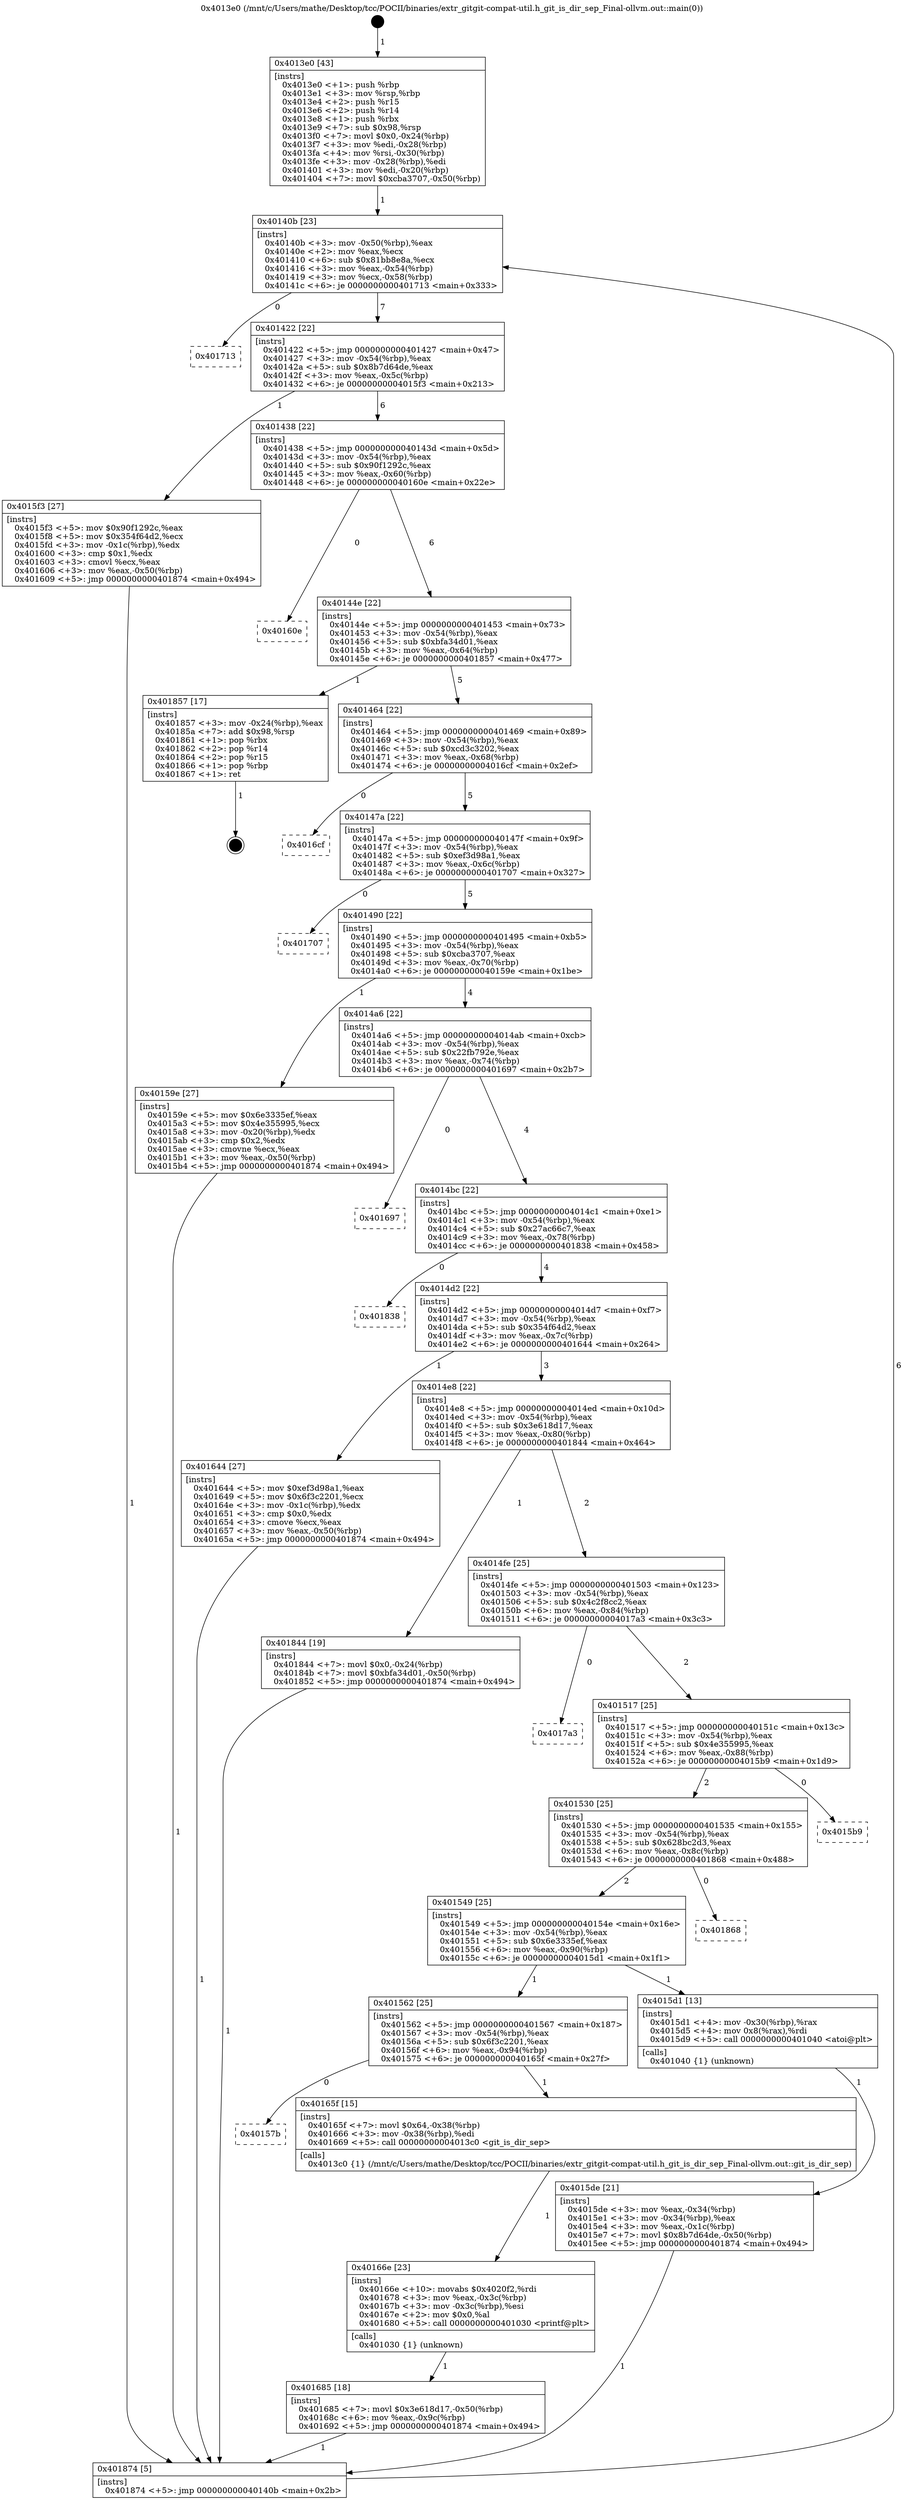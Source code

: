 digraph "0x4013e0" {
  label = "0x4013e0 (/mnt/c/Users/mathe/Desktop/tcc/POCII/binaries/extr_gitgit-compat-util.h_git_is_dir_sep_Final-ollvm.out::main(0))"
  labelloc = "t"
  node[shape=record]

  Entry [label="",width=0.3,height=0.3,shape=circle,fillcolor=black,style=filled]
  "0x40140b" [label="{
     0x40140b [23]\l
     | [instrs]\l
     &nbsp;&nbsp;0x40140b \<+3\>: mov -0x50(%rbp),%eax\l
     &nbsp;&nbsp;0x40140e \<+2\>: mov %eax,%ecx\l
     &nbsp;&nbsp;0x401410 \<+6\>: sub $0x81bb8e8a,%ecx\l
     &nbsp;&nbsp;0x401416 \<+3\>: mov %eax,-0x54(%rbp)\l
     &nbsp;&nbsp;0x401419 \<+3\>: mov %ecx,-0x58(%rbp)\l
     &nbsp;&nbsp;0x40141c \<+6\>: je 0000000000401713 \<main+0x333\>\l
  }"]
  "0x401713" [label="{
     0x401713\l
  }", style=dashed]
  "0x401422" [label="{
     0x401422 [22]\l
     | [instrs]\l
     &nbsp;&nbsp;0x401422 \<+5\>: jmp 0000000000401427 \<main+0x47\>\l
     &nbsp;&nbsp;0x401427 \<+3\>: mov -0x54(%rbp),%eax\l
     &nbsp;&nbsp;0x40142a \<+5\>: sub $0x8b7d64de,%eax\l
     &nbsp;&nbsp;0x40142f \<+3\>: mov %eax,-0x5c(%rbp)\l
     &nbsp;&nbsp;0x401432 \<+6\>: je 00000000004015f3 \<main+0x213\>\l
  }"]
  Exit [label="",width=0.3,height=0.3,shape=circle,fillcolor=black,style=filled,peripheries=2]
  "0x4015f3" [label="{
     0x4015f3 [27]\l
     | [instrs]\l
     &nbsp;&nbsp;0x4015f3 \<+5\>: mov $0x90f1292c,%eax\l
     &nbsp;&nbsp;0x4015f8 \<+5\>: mov $0x354f64d2,%ecx\l
     &nbsp;&nbsp;0x4015fd \<+3\>: mov -0x1c(%rbp),%edx\l
     &nbsp;&nbsp;0x401600 \<+3\>: cmp $0x1,%edx\l
     &nbsp;&nbsp;0x401603 \<+3\>: cmovl %ecx,%eax\l
     &nbsp;&nbsp;0x401606 \<+3\>: mov %eax,-0x50(%rbp)\l
     &nbsp;&nbsp;0x401609 \<+5\>: jmp 0000000000401874 \<main+0x494\>\l
  }"]
  "0x401438" [label="{
     0x401438 [22]\l
     | [instrs]\l
     &nbsp;&nbsp;0x401438 \<+5\>: jmp 000000000040143d \<main+0x5d\>\l
     &nbsp;&nbsp;0x40143d \<+3\>: mov -0x54(%rbp),%eax\l
     &nbsp;&nbsp;0x401440 \<+5\>: sub $0x90f1292c,%eax\l
     &nbsp;&nbsp;0x401445 \<+3\>: mov %eax,-0x60(%rbp)\l
     &nbsp;&nbsp;0x401448 \<+6\>: je 000000000040160e \<main+0x22e\>\l
  }"]
  "0x401685" [label="{
     0x401685 [18]\l
     | [instrs]\l
     &nbsp;&nbsp;0x401685 \<+7\>: movl $0x3e618d17,-0x50(%rbp)\l
     &nbsp;&nbsp;0x40168c \<+6\>: mov %eax,-0x9c(%rbp)\l
     &nbsp;&nbsp;0x401692 \<+5\>: jmp 0000000000401874 \<main+0x494\>\l
  }"]
  "0x40160e" [label="{
     0x40160e\l
  }", style=dashed]
  "0x40144e" [label="{
     0x40144e [22]\l
     | [instrs]\l
     &nbsp;&nbsp;0x40144e \<+5\>: jmp 0000000000401453 \<main+0x73\>\l
     &nbsp;&nbsp;0x401453 \<+3\>: mov -0x54(%rbp),%eax\l
     &nbsp;&nbsp;0x401456 \<+5\>: sub $0xbfa34d01,%eax\l
     &nbsp;&nbsp;0x40145b \<+3\>: mov %eax,-0x64(%rbp)\l
     &nbsp;&nbsp;0x40145e \<+6\>: je 0000000000401857 \<main+0x477\>\l
  }"]
  "0x40166e" [label="{
     0x40166e [23]\l
     | [instrs]\l
     &nbsp;&nbsp;0x40166e \<+10\>: movabs $0x4020f2,%rdi\l
     &nbsp;&nbsp;0x401678 \<+3\>: mov %eax,-0x3c(%rbp)\l
     &nbsp;&nbsp;0x40167b \<+3\>: mov -0x3c(%rbp),%esi\l
     &nbsp;&nbsp;0x40167e \<+2\>: mov $0x0,%al\l
     &nbsp;&nbsp;0x401680 \<+5\>: call 0000000000401030 \<printf@plt\>\l
     | [calls]\l
     &nbsp;&nbsp;0x401030 \{1\} (unknown)\l
  }"]
  "0x401857" [label="{
     0x401857 [17]\l
     | [instrs]\l
     &nbsp;&nbsp;0x401857 \<+3\>: mov -0x24(%rbp),%eax\l
     &nbsp;&nbsp;0x40185a \<+7\>: add $0x98,%rsp\l
     &nbsp;&nbsp;0x401861 \<+1\>: pop %rbx\l
     &nbsp;&nbsp;0x401862 \<+2\>: pop %r14\l
     &nbsp;&nbsp;0x401864 \<+2\>: pop %r15\l
     &nbsp;&nbsp;0x401866 \<+1\>: pop %rbp\l
     &nbsp;&nbsp;0x401867 \<+1\>: ret\l
  }"]
  "0x401464" [label="{
     0x401464 [22]\l
     | [instrs]\l
     &nbsp;&nbsp;0x401464 \<+5\>: jmp 0000000000401469 \<main+0x89\>\l
     &nbsp;&nbsp;0x401469 \<+3\>: mov -0x54(%rbp),%eax\l
     &nbsp;&nbsp;0x40146c \<+5\>: sub $0xcd3c3202,%eax\l
     &nbsp;&nbsp;0x401471 \<+3\>: mov %eax,-0x68(%rbp)\l
     &nbsp;&nbsp;0x401474 \<+6\>: je 00000000004016cf \<main+0x2ef\>\l
  }"]
  "0x40157b" [label="{
     0x40157b\l
  }", style=dashed]
  "0x4016cf" [label="{
     0x4016cf\l
  }", style=dashed]
  "0x40147a" [label="{
     0x40147a [22]\l
     | [instrs]\l
     &nbsp;&nbsp;0x40147a \<+5\>: jmp 000000000040147f \<main+0x9f\>\l
     &nbsp;&nbsp;0x40147f \<+3\>: mov -0x54(%rbp),%eax\l
     &nbsp;&nbsp;0x401482 \<+5\>: sub $0xef3d98a1,%eax\l
     &nbsp;&nbsp;0x401487 \<+3\>: mov %eax,-0x6c(%rbp)\l
     &nbsp;&nbsp;0x40148a \<+6\>: je 0000000000401707 \<main+0x327\>\l
  }"]
  "0x40165f" [label="{
     0x40165f [15]\l
     | [instrs]\l
     &nbsp;&nbsp;0x40165f \<+7\>: movl $0x64,-0x38(%rbp)\l
     &nbsp;&nbsp;0x401666 \<+3\>: mov -0x38(%rbp),%edi\l
     &nbsp;&nbsp;0x401669 \<+5\>: call 00000000004013c0 \<git_is_dir_sep\>\l
     | [calls]\l
     &nbsp;&nbsp;0x4013c0 \{1\} (/mnt/c/Users/mathe/Desktop/tcc/POCII/binaries/extr_gitgit-compat-util.h_git_is_dir_sep_Final-ollvm.out::git_is_dir_sep)\l
  }"]
  "0x401707" [label="{
     0x401707\l
  }", style=dashed]
  "0x401490" [label="{
     0x401490 [22]\l
     | [instrs]\l
     &nbsp;&nbsp;0x401490 \<+5\>: jmp 0000000000401495 \<main+0xb5\>\l
     &nbsp;&nbsp;0x401495 \<+3\>: mov -0x54(%rbp),%eax\l
     &nbsp;&nbsp;0x401498 \<+5\>: sub $0xcba3707,%eax\l
     &nbsp;&nbsp;0x40149d \<+3\>: mov %eax,-0x70(%rbp)\l
     &nbsp;&nbsp;0x4014a0 \<+6\>: je 000000000040159e \<main+0x1be\>\l
  }"]
  "0x4015de" [label="{
     0x4015de [21]\l
     | [instrs]\l
     &nbsp;&nbsp;0x4015de \<+3\>: mov %eax,-0x34(%rbp)\l
     &nbsp;&nbsp;0x4015e1 \<+3\>: mov -0x34(%rbp),%eax\l
     &nbsp;&nbsp;0x4015e4 \<+3\>: mov %eax,-0x1c(%rbp)\l
     &nbsp;&nbsp;0x4015e7 \<+7\>: movl $0x8b7d64de,-0x50(%rbp)\l
     &nbsp;&nbsp;0x4015ee \<+5\>: jmp 0000000000401874 \<main+0x494\>\l
  }"]
  "0x40159e" [label="{
     0x40159e [27]\l
     | [instrs]\l
     &nbsp;&nbsp;0x40159e \<+5\>: mov $0x6e3335ef,%eax\l
     &nbsp;&nbsp;0x4015a3 \<+5\>: mov $0x4e355995,%ecx\l
     &nbsp;&nbsp;0x4015a8 \<+3\>: mov -0x20(%rbp),%edx\l
     &nbsp;&nbsp;0x4015ab \<+3\>: cmp $0x2,%edx\l
     &nbsp;&nbsp;0x4015ae \<+3\>: cmovne %ecx,%eax\l
     &nbsp;&nbsp;0x4015b1 \<+3\>: mov %eax,-0x50(%rbp)\l
     &nbsp;&nbsp;0x4015b4 \<+5\>: jmp 0000000000401874 \<main+0x494\>\l
  }"]
  "0x4014a6" [label="{
     0x4014a6 [22]\l
     | [instrs]\l
     &nbsp;&nbsp;0x4014a6 \<+5\>: jmp 00000000004014ab \<main+0xcb\>\l
     &nbsp;&nbsp;0x4014ab \<+3\>: mov -0x54(%rbp),%eax\l
     &nbsp;&nbsp;0x4014ae \<+5\>: sub $0x22fb792e,%eax\l
     &nbsp;&nbsp;0x4014b3 \<+3\>: mov %eax,-0x74(%rbp)\l
     &nbsp;&nbsp;0x4014b6 \<+6\>: je 0000000000401697 \<main+0x2b7\>\l
  }"]
  "0x401874" [label="{
     0x401874 [5]\l
     | [instrs]\l
     &nbsp;&nbsp;0x401874 \<+5\>: jmp 000000000040140b \<main+0x2b\>\l
  }"]
  "0x4013e0" [label="{
     0x4013e0 [43]\l
     | [instrs]\l
     &nbsp;&nbsp;0x4013e0 \<+1\>: push %rbp\l
     &nbsp;&nbsp;0x4013e1 \<+3\>: mov %rsp,%rbp\l
     &nbsp;&nbsp;0x4013e4 \<+2\>: push %r15\l
     &nbsp;&nbsp;0x4013e6 \<+2\>: push %r14\l
     &nbsp;&nbsp;0x4013e8 \<+1\>: push %rbx\l
     &nbsp;&nbsp;0x4013e9 \<+7\>: sub $0x98,%rsp\l
     &nbsp;&nbsp;0x4013f0 \<+7\>: movl $0x0,-0x24(%rbp)\l
     &nbsp;&nbsp;0x4013f7 \<+3\>: mov %edi,-0x28(%rbp)\l
     &nbsp;&nbsp;0x4013fa \<+4\>: mov %rsi,-0x30(%rbp)\l
     &nbsp;&nbsp;0x4013fe \<+3\>: mov -0x28(%rbp),%edi\l
     &nbsp;&nbsp;0x401401 \<+3\>: mov %edi,-0x20(%rbp)\l
     &nbsp;&nbsp;0x401404 \<+7\>: movl $0xcba3707,-0x50(%rbp)\l
  }"]
  "0x401562" [label="{
     0x401562 [25]\l
     | [instrs]\l
     &nbsp;&nbsp;0x401562 \<+5\>: jmp 0000000000401567 \<main+0x187\>\l
     &nbsp;&nbsp;0x401567 \<+3\>: mov -0x54(%rbp),%eax\l
     &nbsp;&nbsp;0x40156a \<+5\>: sub $0x6f3c2201,%eax\l
     &nbsp;&nbsp;0x40156f \<+6\>: mov %eax,-0x94(%rbp)\l
     &nbsp;&nbsp;0x401575 \<+6\>: je 000000000040165f \<main+0x27f\>\l
  }"]
  "0x401697" [label="{
     0x401697\l
  }", style=dashed]
  "0x4014bc" [label="{
     0x4014bc [22]\l
     | [instrs]\l
     &nbsp;&nbsp;0x4014bc \<+5\>: jmp 00000000004014c1 \<main+0xe1\>\l
     &nbsp;&nbsp;0x4014c1 \<+3\>: mov -0x54(%rbp),%eax\l
     &nbsp;&nbsp;0x4014c4 \<+5\>: sub $0x27ac66c7,%eax\l
     &nbsp;&nbsp;0x4014c9 \<+3\>: mov %eax,-0x78(%rbp)\l
     &nbsp;&nbsp;0x4014cc \<+6\>: je 0000000000401838 \<main+0x458\>\l
  }"]
  "0x4015d1" [label="{
     0x4015d1 [13]\l
     | [instrs]\l
     &nbsp;&nbsp;0x4015d1 \<+4\>: mov -0x30(%rbp),%rax\l
     &nbsp;&nbsp;0x4015d5 \<+4\>: mov 0x8(%rax),%rdi\l
     &nbsp;&nbsp;0x4015d9 \<+5\>: call 0000000000401040 \<atoi@plt\>\l
     | [calls]\l
     &nbsp;&nbsp;0x401040 \{1\} (unknown)\l
  }"]
  "0x401838" [label="{
     0x401838\l
  }", style=dashed]
  "0x4014d2" [label="{
     0x4014d2 [22]\l
     | [instrs]\l
     &nbsp;&nbsp;0x4014d2 \<+5\>: jmp 00000000004014d7 \<main+0xf7\>\l
     &nbsp;&nbsp;0x4014d7 \<+3\>: mov -0x54(%rbp),%eax\l
     &nbsp;&nbsp;0x4014da \<+5\>: sub $0x354f64d2,%eax\l
     &nbsp;&nbsp;0x4014df \<+3\>: mov %eax,-0x7c(%rbp)\l
     &nbsp;&nbsp;0x4014e2 \<+6\>: je 0000000000401644 \<main+0x264\>\l
  }"]
  "0x401549" [label="{
     0x401549 [25]\l
     | [instrs]\l
     &nbsp;&nbsp;0x401549 \<+5\>: jmp 000000000040154e \<main+0x16e\>\l
     &nbsp;&nbsp;0x40154e \<+3\>: mov -0x54(%rbp),%eax\l
     &nbsp;&nbsp;0x401551 \<+5\>: sub $0x6e3335ef,%eax\l
     &nbsp;&nbsp;0x401556 \<+6\>: mov %eax,-0x90(%rbp)\l
     &nbsp;&nbsp;0x40155c \<+6\>: je 00000000004015d1 \<main+0x1f1\>\l
  }"]
  "0x401644" [label="{
     0x401644 [27]\l
     | [instrs]\l
     &nbsp;&nbsp;0x401644 \<+5\>: mov $0xef3d98a1,%eax\l
     &nbsp;&nbsp;0x401649 \<+5\>: mov $0x6f3c2201,%ecx\l
     &nbsp;&nbsp;0x40164e \<+3\>: mov -0x1c(%rbp),%edx\l
     &nbsp;&nbsp;0x401651 \<+3\>: cmp $0x0,%edx\l
     &nbsp;&nbsp;0x401654 \<+3\>: cmove %ecx,%eax\l
     &nbsp;&nbsp;0x401657 \<+3\>: mov %eax,-0x50(%rbp)\l
     &nbsp;&nbsp;0x40165a \<+5\>: jmp 0000000000401874 \<main+0x494\>\l
  }"]
  "0x4014e8" [label="{
     0x4014e8 [22]\l
     | [instrs]\l
     &nbsp;&nbsp;0x4014e8 \<+5\>: jmp 00000000004014ed \<main+0x10d\>\l
     &nbsp;&nbsp;0x4014ed \<+3\>: mov -0x54(%rbp),%eax\l
     &nbsp;&nbsp;0x4014f0 \<+5\>: sub $0x3e618d17,%eax\l
     &nbsp;&nbsp;0x4014f5 \<+3\>: mov %eax,-0x80(%rbp)\l
     &nbsp;&nbsp;0x4014f8 \<+6\>: je 0000000000401844 \<main+0x464\>\l
  }"]
  "0x401868" [label="{
     0x401868\l
  }", style=dashed]
  "0x401844" [label="{
     0x401844 [19]\l
     | [instrs]\l
     &nbsp;&nbsp;0x401844 \<+7\>: movl $0x0,-0x24(%rbp)\l
     &nbsp;&nbsp;0x40184b \<+7\>: movl $0xbfa34d01,-0x50(%rbp)\l
     &nbsp;&nbsp;0x401852 \<+5\>: jmp 0000000000401874 \<main+0x494\>\l
  }"]
  "0x4014fe" [label="{
     0x4014fe [25]\l
     | [instrs]\l
     &nbsp;&nbsp;0x4014fe \<+5\>: jmp 0000000000401503 \<main+0x123\>\l
     &nbsp;&nbsp;0x401503 \<+3\>: mov -0x54(%rbp),%eax\l
     &nbsp;&nbsp;0x401506 \<+5\>: sub $0x4c2f8cc2,%eax\l
     &nbsp;&nbsp;0x40150b \<+6\>: mov %eax,-0x84(%rbp)\l
     &nbsp;&nbsp;0x401511 \<+6\>: je 00000000004017a3 \<main+0x3c3\>\l
  }"]
  "0x401530" [label="{
     0x401530 [25]\l
     | [instrs]\l
     &nbsp;&nbsp;0x401530 \<+5\>: jmp 0000000000401535 \<main+0x155\>\l
     &nbsp;&nbsp;0x401535 \<+3\>: mov -0x54(%rbp),%eax\l
     &nbsp;&nbsp;0x401538 \<+5\>: sub $0x628bc2d3,%eax\l
     &nbsp;&nbsp;0x40153d \<+6\>: mov %eax,-0x8c(%rbp)\l
     &nbsp;&nbsp;0x401543 \<+6\>: je 0000000000401868 \<main+0x488\>\l
  }"]
  "0x4017a3" [label="{
     0x4017a3\l
  }", style=dashed]
  "0x401517" [label="{
     0x401517 [25]\l
     | [instrs]\l
     &nbsp;&nbsp;0x401517 \<+5\>: jmp 000000000040151c \<main+0x13c\>\l
     &nbsp;&nbsp;0x40151c \<+3\>: mov -0x54(%rbp),%eax\l
     &nbsp;&nbsp;0x40151f \<+5\>: sub $0x4e355995,%eax\l
     &nbsp;&nbsp;0x401524 \<+6\>: mov %eax,-0x88(%rbp)\l
     &nbsp;&nbsp;0x40152a \<+6\>: je 00000000004015b9 \<main+0x1d9\>\l
  }"]
  "0x4015b9" [label="{
     0x4015b9\l
  }", style=dashed]
  Entry -> "0x4013e0" [label=" 1"]
  "0x40140b" -> "0x401713" [label=" 0"]
  "0x40140b" -> "0x401422" [label=" 7"]
  "0x401857" -> Exit [label=" 1"]
  "0x401422" -> "0x4015f3" [label=" 1"]
  "0x401422" -> "0x401438" [label=" 6"]
  "0x401844" -> "0x401874" [label=" 1"]
  "0x401438" -> "0x40160e" [label=" 0"]
  "0x401438" -> "0x40144e" [label=" 6"]
  "0x401685" -> "0x401874" [label=" 1"]
  "0x40144e" -> "0x401857" [label=" 1"]
  "0x40144e" -> "0x401464" [label=" 5"]
  "0x40166e" -> "0x401685" [label=" 1"]
  "0x401464" -> "0x4016cf" [label=" 0"]
  "0x401464" -> "0x40147a" [label=" 5"]
  "0x40165f" -> "0x40166e" [label=" 1"]
  "0x40147a" -> "0x401707" [label=" 0"]
  "0x40147a" -> "0x401490" [label=" 5"]
  "0x401562" -> "0x40157b" [label=" 0"]
  "0x401490" -> "0x40159e" [label=" 1"]
  "0x401490" -> "0x4014a6" [label=" 4"]
  "0x40159e" -> "0x401874" [label=" 1"]
  "0x4013e0" -> "0x40140b" [label=" 1"]
  "0x401874" -> "0x40140b" [label=" 6"]
  "0x401562" -> "0x40165f" [label=" 1"]
  "0x4014a6" -> "0x401697" [label=" 0"]
  "0x4014a6" -> "0x4014bc" [label=" 4"]
  "0x401644" -> "0x401874" [label=" 1"]
  "0x4014bc" -> "0x401838" [label=" 0"]
  "0x4014bc" -> "0x4014d2" [label=" 4"]
  "0x4015f3" -> "0x401874" [label=" 1"]
  "0x4014d2" -> "0x401644" [label=" 1"]
  "0x4014d2" -> "0x4014e8" [label=" 3"]
  "0x4015d1" -> "0x4015de" [label=" 1"]
  "0x4014e8" -> "0x401844" [label=" 1"]
  "0x4014e8" -> "0x4014fe" [label=" 2"]
  "0x401549" -> "0x401562" [label=" 1"]
  "0x4014fe" -> "0x4017a3" [label=" 0"]
  "0x4014fe" -> "0x401517" [label=" 2"]
  "0x4015de" -> "0x401874" [label=" 1"]
  "0x401517" -> "0x4015b9" [label=" 0"]
  "0x401517" -> "0x401530" [label=" 2"]
  "0x401549" -> "0x4015d1" [label=" 1"]
  "0x401530" -> "0x401868" [label=" 0"]
  "0x401530" -> "0x401549" [label=" 2"]
}
